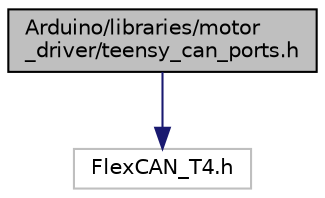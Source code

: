digraph "Arduino/libraries/motor_driver/teensy_can_ports.h"
{
 // LATEX_PDF_SIZE
  edge [fontname="Helvetica",fontsize="10",labelfontname="Helvetica",labelfontsize="10"];
  node [fontname="Helvetica",fontsize="10",shape=record];
  Node1 [label="Arduino/libraries/motor\l_driver/teensy_can_ports.h",height=0.2,width=0.4,color="black", fillcolor="grey75", style="filled", fontcolor="black",tooltip=" "];
  Node1 -> Node2 [color="midnightblue",fontsize="10",style="solid"];
  Node2 [label="FlexCAN_T4.h",height=0.2,width=0.4,color="grey75", fillcolor="white", style="filled",tooltip=" "];
}
